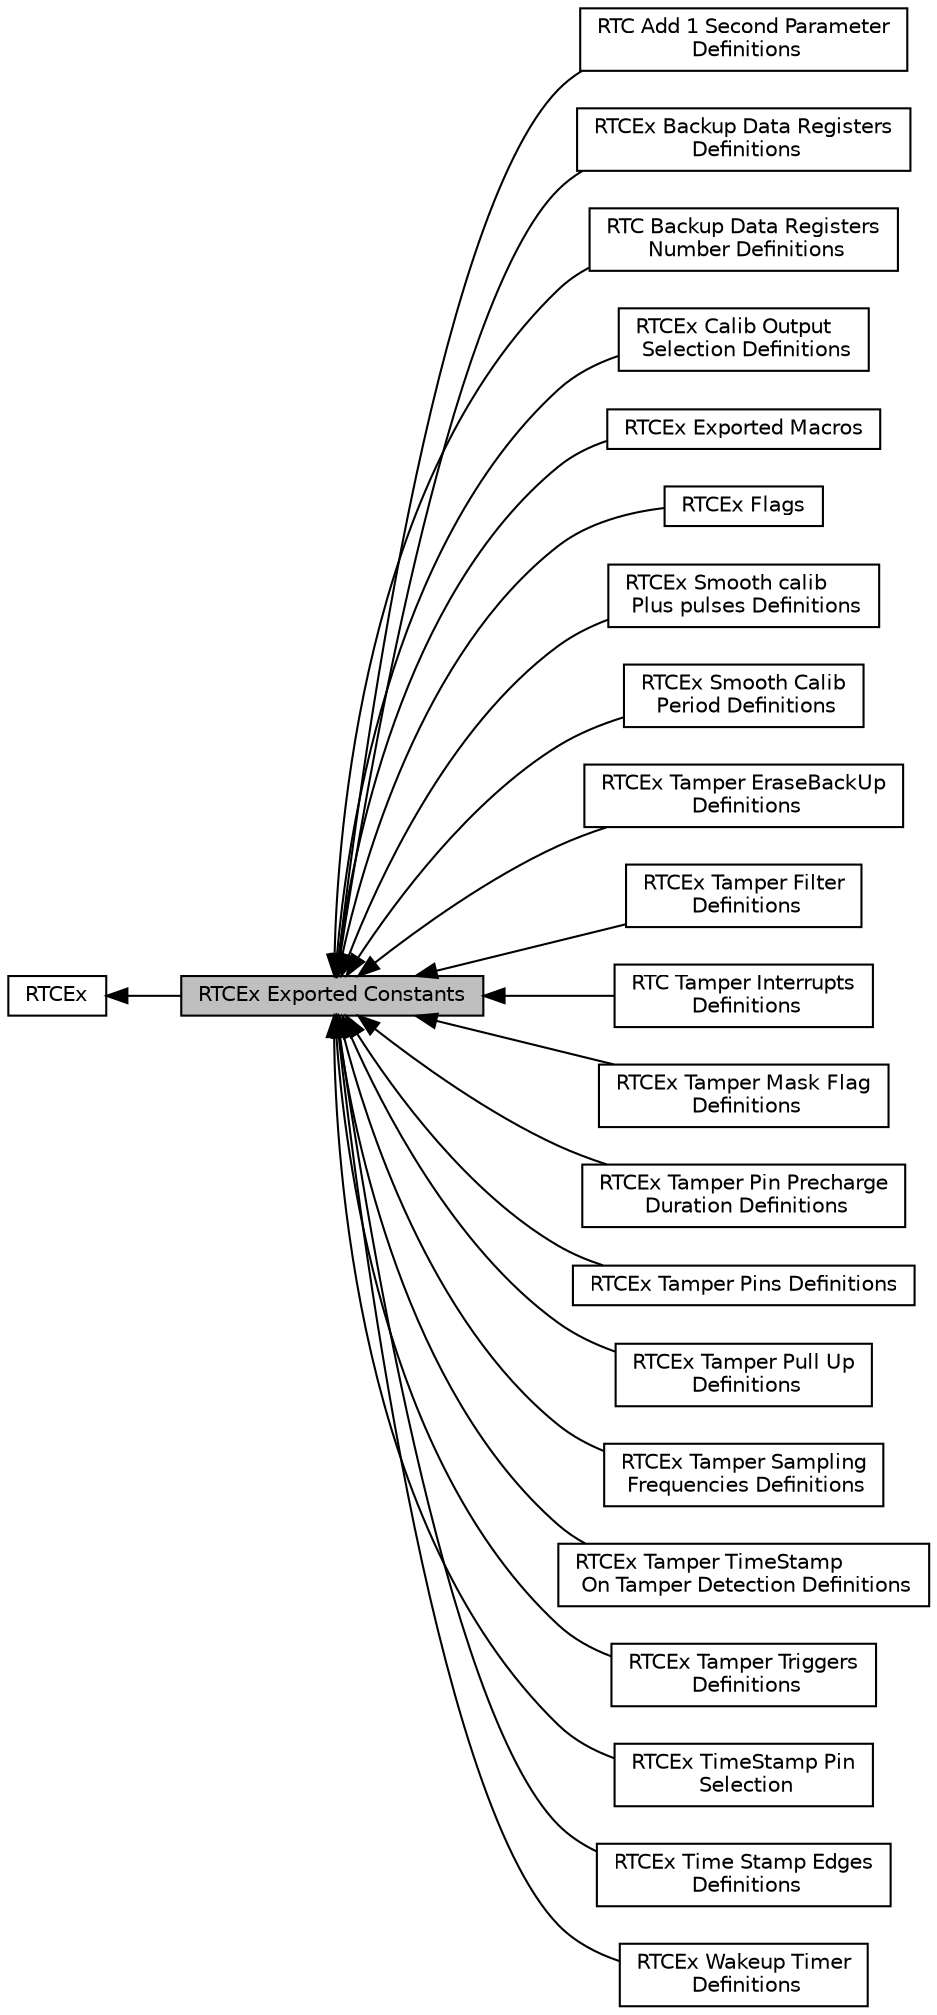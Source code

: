digraph "RTCEx Exported Constants"
{
  edge [fontname="Helvetica",fontsize="10",labelfontname="Helvetica",labelfontsize="10"];
  node [fontname="Helvetica",fontsize="10",shape=box];
  rankdir=LR;
  Node2 [label="RTCEx",height=0.2,width=0.4,color="black", fillcolor="white", style="filled",URL="$group___r_t_c_ex.html",tooltip="RTC Extended HAL module driver."];
  Node9 [label="RTC Add 1 Second Parameter\l Definitions",height=0.2,width=0.4,color="black", fillcolor="white", style="filled",URL="$group___r_t_c_ex___add__1___second___parameter___definitions.html",tooltip=" "];
  Node22 [label="RTCEx Backup Data Registers\l Definitions",height=0.2,width=0.4,color="black", fillcolor="white", style="filled",URL="$group___r_t_c_ex___backup___data___registers___definitions.html",tooltip=" "];
  Node21 [label="RTC Backup Data Registers\l Number Definitions",height=0.2,width=0.4,color="black", fillcolor="white", style="filled",URL="$group___r_t_c_ex___backup___data___registers___number___definitions.html",tooltip=" "];
  Node8 [label="RTCEx Calib Output\l Selection Definitions",height=0.2,width=0.4,color="black", fillcolor="white", style="filled",URL="$group___r_t_c_ex___calib___output__selection___definitions.html",tooltip=" "];
  Node1 [label="RTCEx Exported Constants",height=0.2,width=0.4,color="black", fillcolor="grey75", style="filled", fontcolor="black",tooltip=" "];
  Node23 [label="RTCEx Exported Macros",height=0.2,width=0.4,color="black", fillcolor="white", style="filled",URL="$group___r_t_c_ex___exported___macros.html",tooltip=" "];
  Node20 [label="RTCEx Flags",height=0.2,width=0.4,color="black", fillcolor="white", style="filled",URL="$group___r_t_c_ex___flags.html",tooltip=" "];
  Node7 [label="RTCEx Smooth calib\l Plus pulses Definitions",height=0.2,width=0.4,color="black", fillcolor="white", style="filled",URL="$group___r_t_c_ex___smooth__calib___plus__pulses___definitions.html",tooltip=" "];
  Node6 [label="RTCEx Smooth Calib\l Period Definitions",height=0.2,width=0.4,color="black", fillcolor="white", style="filled",URL="$group___r_t_c_ex___smooth__calib__period___definitions.html",tooltip=" "];
  Node13 [label="RTCEx Tamper EraseBackUp\l Definitions",height=0.2,width=0.4,color="black", fillcolor="white", style="filled",URL="$group___r_t_c_ex___tamper___erase_back_up___definitions.html",tooltip=" "];
  Node14 [label="RTCEx Tamper Filter\l Definitions",height=0.2,width=0.4,color="black", fillcolor="white", style="filled",URL="$group___r_t_c_ex___tamper___filter___definitions.html",tooltip=" "];
  Node19 [label="RTC Tamper Interrupts\l Definitions",height=0.2,width=0.4,color="black", fillcolor="white", style="filled",URL="$group___r_t_c_ex___tamper___interrupt___definitions.html",tooltip=" "];
  Node12 [label="RTCEx Tamper Mask Flag\l Definitions",height=0.2,width=0.4,color="black", fillcolor="white", style="filled",URL="$group___r_t_c_ex___tamper___mask_flag___definitions.html",tooltip=" "];
  Node16 [label="RTCEx Tamper Pin Precharge\l Duration Definitions",height=0.2,width=0.4,color="black", fillcolor="white", style="filled",URL="$group___r_t_c_ex___tamper___pin___precharge___duration___definitions.html",tooltip=" "];
  Node10 [label="RTCEx Tamper Pins Definitions",height=0.2,width=0.4,color="black", fillcolor="white", style="filled",URL="$group___r_t_c_ex___tamper___pins___definitions.html",tooltip=" "];
  Node17 [label="RTCEx Tamper Pull Up\l Definitions",height=0.2,width=0.4,color="black", fillcolor="white", style="filled",URL="$group___r_t_c_ex___tamper___pull___u_p___definitions.html",tooltip=" "];
  Node15 [label="RTCEx Tamper Sampling\l Frequencies Definitions",height=0.2,width=0.4,color="black", fillcolor="white", style="filled",URL="$group___r_t_c_ex___tamper___sampling___frequencies___definitions.html",tooltip=" "];
  Node18 [label="RTCEx Tamper TimeStamp\l On Tamper Detection Definitions",height=0.2,width=0.4,color="black", fillcolor="white", style="filled",URL="$group___r_t_c_ex___tamper___time_stamp_on_tamper_detection___definitions.html",tooltip=" "];
  Node11 [label="RTCEx Tamper Triggers\l Definitions",height=0.2,width=0.4,color="black", fillcolor="white", style="filled",URL="$group___r_t_c_ex___tamper___trigger___definitions.html",tooltip=" "];
  Node4 [label="RTCEx TimeStamp Pin\l Selection",height=0.2,width=0.4,color="black", fillcolor="white", style="filled",URL="$group___r_t_c_ex___time_stamp___pin___selection.html",tooltip=" "];
  Node3 [label="RTCEx Time Stamp Edges\l Definitions",height=0.2,width=0.4,color="black", fillcolor="white", style="filled",URL="$group___r_t_c_ex___time___stamp___edges__definitions.html",tooltip=" "];
  Node5 [label="RTCEx Wakeup Timer\l Definitions",height=0.2,width=0.4,color="black", fillcolor="white", style="filled",URL="$group___r_t_c_ex___wakeup___timer___definitions.html",tooltip=" "];
  Node2->Node1 [shape=plaintext, dir="back", style="solid"];
  Node1->Node3 [shape=plaintext, dir="back", style="solid"];
  Node1->Node4 [shape=plaintext, dir="back", style="solid"];
  Node1->Node5 [shape=plaintext, dir="back", style="solid"];
  Node1->Node6 [shape=plaintext, dir="back", style="solid"];
  Node1->Node7 [shape=plaintext, dir="back", style="solid"];
  Node1->Node8 [shape=plaintext, dir="back", style="solid"];
  Node1->Node9 [shape=plaintext, dir="back", style="solid"];
  Node1->Node10 [shape=plaintext, dir="back", style="solid"];
  Node1->Node11 [shape=plaintext, dir="back", style="solid"];
  Node1->Node12 [shape=plaintext, dir="back", style="solid"];
  Node1->Node13 [shape=plaintext, dir="back", style="solid"];
  Node1->Node14 [shape=plaintext, dir="back", style="solid"];
  Node1->Node15 [shape=plaintext, dir="back", style="solid"];
  Node1->Node16 [shape=plaintext, dir="back", style="solid"];
  Node1->Node17 [shape=plaintext, dir="back", style="solid"];
  Node1->Node18 [shape=plaintext, dir="back", style="solid"];
  Node1->Node19 [shape=plaintext, dir="back", style="solid"];
  Node1->Node20 [shape=plaintext, dir="back", style="solid"];
  Node1->Node21 [shape=plaintext, dir="back", style="solid"];
  Node1->Node22 [shape=plaintext, dir="back", style="solid"];
  Node1->Node23 [shape=plaintext, dir="back", style="solid"];
}
